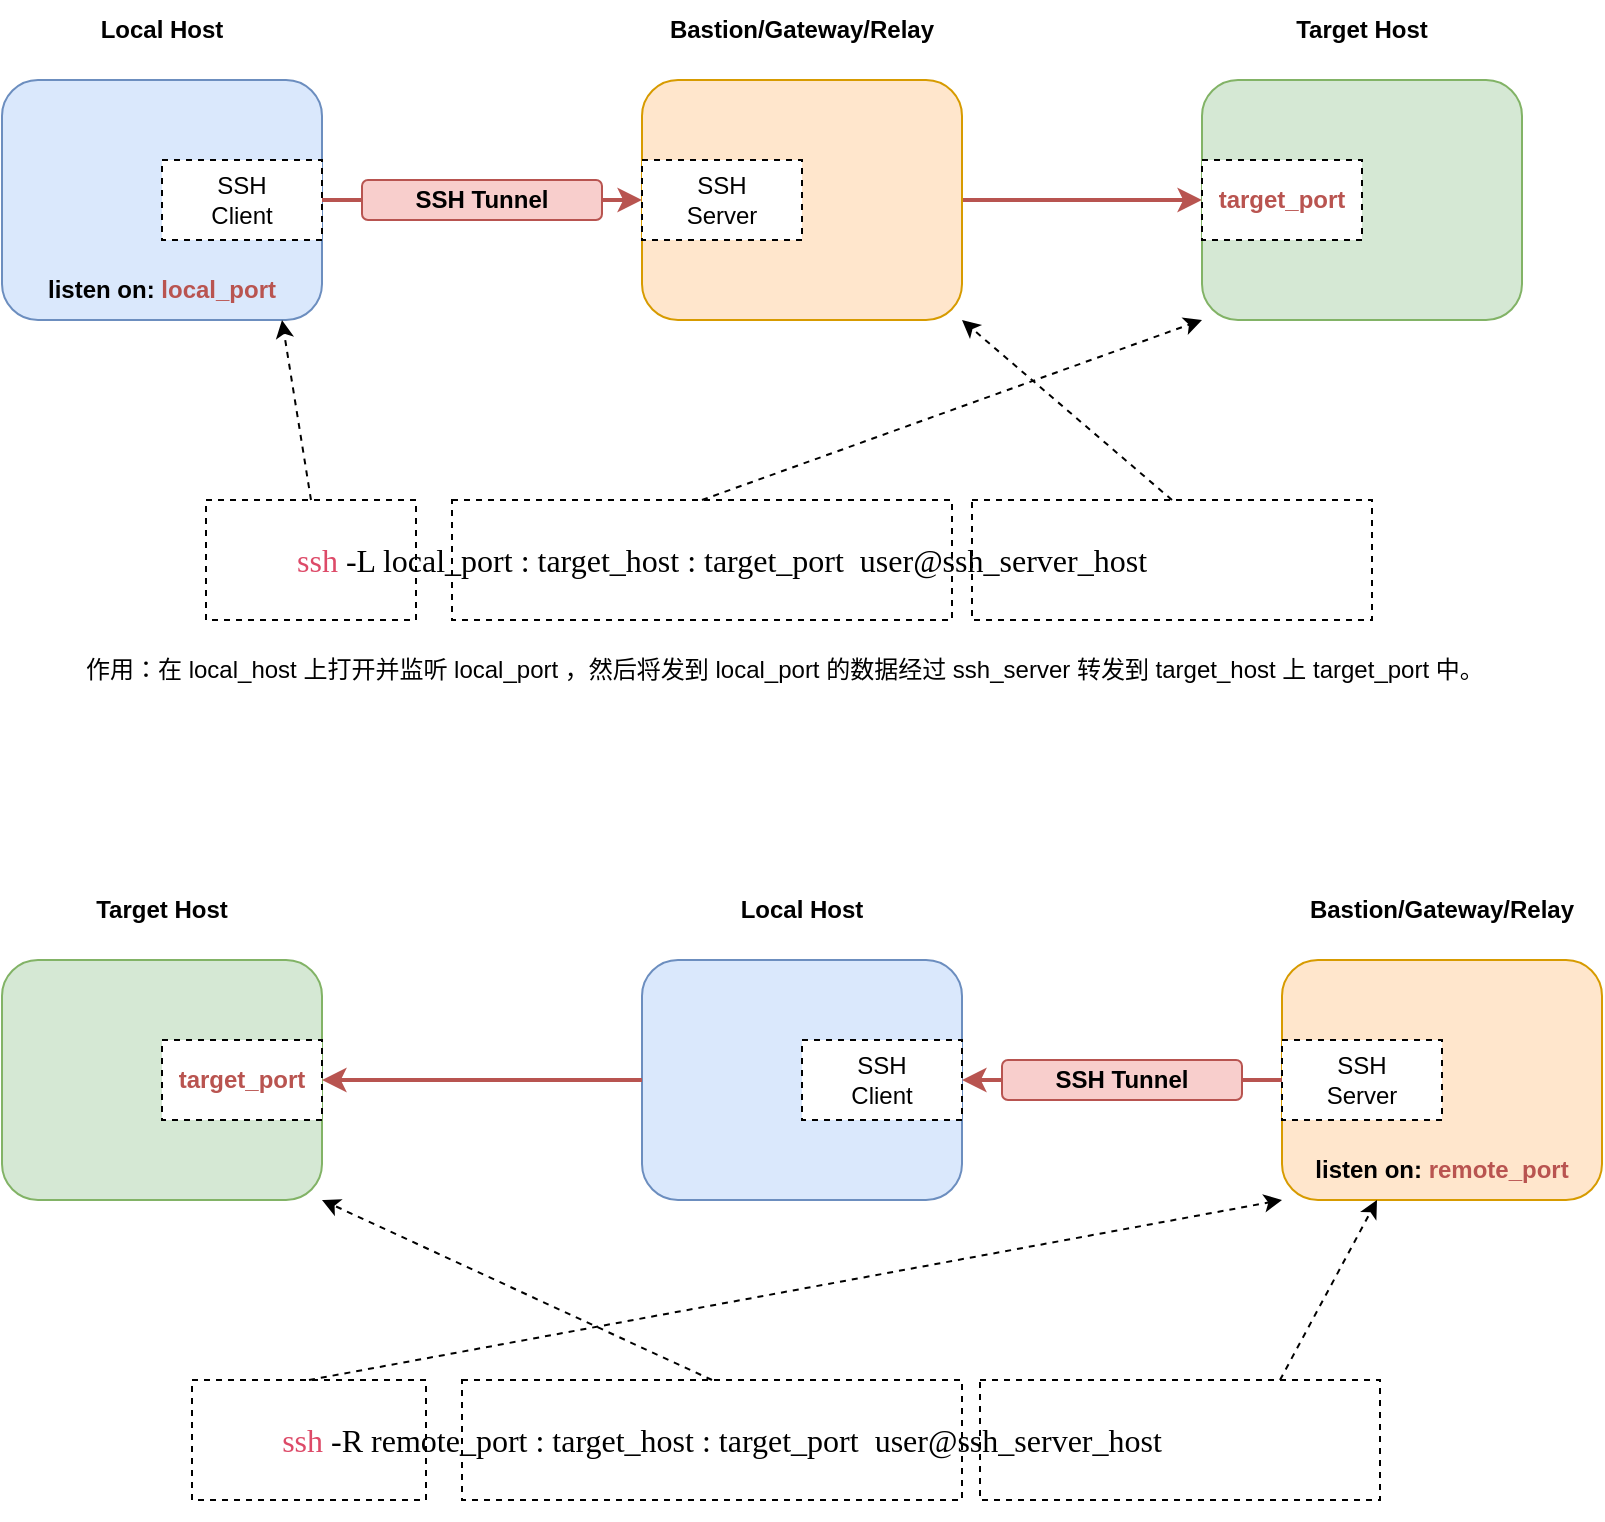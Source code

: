 <mxfile version="24.7.16">
  <diagram name="Page-1" id="ZbF--gLYY6Q3tEPoUik6">
    <mxGraphModel dx="1026" dy="772" grid="1" gridSize="10" guides="1" tooltips="1" connect="1" arrows="1" fold="1" page="1" pageScale="1" pageWidth="850" pageHeight="1100" math="0" shadow="0">
      <root>
        <mxCell id="0" />
        <mxCell id="1" parent="0" />
        <mxCell id="C5Dbfe9ssZrPEk-CMW97-1" value="" style="rounded=1;whiteSpace=wrap;html=1;fillColor=#dae8fc;strokeColor=#6c8ebf;" vertex="1" parent="1">
          <mxGeometry x="120" y="120" width="160" height="120" as="geometry" />
        </mxCell>
        <mxCell id="C5Dbfe9ssZrPEk-CMW97-2" value="Local Host" style="text;html=1;align=center;verticalAlign=middle;whiteSpace=wrap;rounded=0;fontStyle=1" vertex="1" parent="1">
          <mxGeometry x="160" y="80" width="80" height="30" as="geometry" />
        </mxCell>
        <mxCell id="C5Dbfe9ssZrPEk-CMW97-13" style="edgeStyle=orthogonalEdgeStyle;rounded=0;orthogonalLoop=1;jettySize=auto;html=1;exitX=1;exitY=0.5;exitDx=0;exitDy=0;entryX=0;entryY=0.5;entryDx=0;entryDy=0;endArrow=none;endFill=0;fillColor=#f8cecc;strokeColor=#b85450;strokeWidth=2;" edge="1" parent="1" source="C5Dbfe9ssZrPEk-CMW97-3" target="C5Dbfe9ssZrPEk-CMW97-12">
          <mxGeometry relative="1" as="geometry" />
        </mxCell>
        <mxCell id="C5Dbfe9ssZrPEk-CMW97-3" value="SSH&lt;div&gt;Client&lt;/div&gt;" style="rounded=0;whiteSpace=wrap;html=1;dashed=1;" vertex="1" parent="1">
          <mxGeometry x="200" y="160" width="80" height="40" as="geometry" />
        </mxCell>
        <mxCell id="C5Dbfe9ssZrPEk-CMW97-7" style="edgeStyle=orthogonalEdgeStyle;rounded=0;orthogonalLoop=1;jettySize=auto;html=1;exitX=1;exitY=0.5;exitDx=0;exitDy=0;entryX=0;entryY=0.5;entryDx=0;entryDy=0;endArrow=classic;endFill=1;fillColor=#f8cecc;strokeColor=#b85450;strokeWidth=2;" edge="1" parent="1" source="C5Dbfe9ssZrPEk-CMW97-4" target="C5Dbfe9ssZrPEk-CMW97-5">
          <mxGeometry relative="1" as="geometry" />
        </mxCell>
        <mxCell id="C5Dbfe9ssZrPEk-CMW97-4" value="" style="rounded=1;whiteSpace=wrap;html=1;fillColor=#ffe6cc;strokeColor=#d79b00;" vertex="1" parent="1">
          <mxGeometry x="440" y="120" width="160" height="120" as="geometry" />
        </mxCell>
        <mxCell id="C5Dbfe9ssZrPEk-CMW97-5" value="" style="rounded=1;whiteSpace=wrap;html=1;fillColor=#d5e8d4;strokeColor=#82b366;" vertex="1" parent="1">
          <mxGeometry x="720" y="120" width="160" height="120" as="geometry" />
        </mxCell>
        <mxCell id="C5Dbfe9ssZrPEk-CMW97-6" value="Target Host" style="text;html=1;align=center;verticalAlign=middle;whiteSpace=wrap;rounded=0;fontStyle=1" vertex="1" parent="1">
          <mxGeometry x="760" y="80" width="80" height="30" as="geometry" />
        </mxCell>
        <mxCell id="C5Dbfe9ssZrPEk-CMW97-15" style="edgeStyle=orthogonalEdgeStyle;rounded=0;orthogonalLoop=1;jettySize=auto;html=1;exitX=1;exitY=0.5;exitDx=0;exitDy=0;entryX=0;entryY=0.5;entryDx=0;entryDy=0;endArrow=classic;endFill=1;fillColor=#f8cecc;strokeColor=#b85450;strokeWidth=2;" edge="1" parent="1" source="C5Dbfe9ssZrPEk-CMW97-12" target="C5Dbfe9ssZrPEk-CMW97-4">
          <mxGeometry relative="1" as="geometry" />
        </mxCell>
        <mxCell id="C5Dbfe9ssZrPEk-CMW97-12" value="SSH Tunnel" style="rounded=1;whiteSpace=wrap;html=1;fontStyle=1;fillColor=#f8cecc;strokeColor=#b85450;" vertex="1" parent="1">
          <mxGeometry x="300" y="170" width="120" height="20" as="geometry" />
        </mxCell>
        <mxCell id="C5Dbfe9ssZrPEk-CMW97-17" value="&lt;span style=&quot;font-weight: normal;&quot;&gt;SSH&lt;/span&gt;&lt;div&gt;&lt;span style=&quot;font-weight: normal;&quot;&gt;Server&lt;/span&gt;&lt;/div&gt;" style="rounded=0;whiteSpace=wrap;html=1;fontStyle=1;dashed=1;" vertex="1" parent="1">
          <mxGeometry x="440" y="160" width="80" height="40" as="geometry" />
        </mxCell>
        <mxCell id="C5Dbfe9ssZrPEk-CMW97-18" value="Bastion/Gateway/Relay" style="text;html=1;align=center;verticalAlign=middle;whiteSpace=wrap;rounded=0;fontStyle=1" vertex="1" parent="1">
          <mxGeometry x="450" y="80" width="140" height="30" as="geometry" />
        </mxCell>
        <mxCell id="C5Dbfe9ssZrPEk-CMW97-21" value="&lt;div&gt;&lt;span style=&quot;color: rgb(185, 84, 80);&quot;&gt;target_port&lt;/span&gt;&lt;/div&gt;" style="rounded=0;whiteSpace=wrap;html=1;fontStyle=1;dashed=1;" vertex="1" parent="1">
          <mxGeometry x="720" y="160" width="80" height="40" as="geometry" />
        </mxCell>
        <mxCell id="C5Dbfe9ssZrPEk-CMW97-22" value="listen on: &lt;font color=&quot;#b95450&quot;&gt;local_port&lt;/font&gt;" style="text;html=1;align=center;verticalAlign=middle;whiteSpace=wrap;rounded=0;fontStyle=1" vertex="1" parent="1">
          <mxGeometry x="140" y="210" width="120" height="30" as="geometry" />
        </mxCell>
        <mxCell id="C5Dbfe9ssZrPEk-CMW97-24" value="&lt;div data-hash=&quot;7440b1db4fdb8a5f12096d3cea0d4261&quot; data-version=&quot;3.0.0&quot;&gt;&lt;/div&gt;&lt;div style=&quot;font-size: 16px;&quot; class=&quot;section&quot;&gt;&lt;p style=&quot;text-align:left;line-height:1.5;margin-top:0pt;margin-bottom:0pt;margin-left:0pt;margin-right:0pt&quot; class=&quot;paragraph text-align-type-left&quot;&gt;&lt;span data-font-family=&quot;Monaco&quot; style=&quot;font-family: Monaco; font-weight: normal; font-style: normal; color: rgb(221, 74, 104); letter-spacing: 0pt; vertical-align: baseline;&quot;&gt;ssh&lt;/span&gt;&lt;span data-font-family=&quot;Monaco&quot; style=&quot;font-family: Monaco; font-weight: normal; font-style: normal; color: rgb(0, 0, 0); letter-spacing: 0pt; vertical-align: baseline;&quot;&gt; -L local_port : target_host : target_port&amp;nbsp; user@ssh_server_host&lt;/span&gt;&lt;/p&gt;&lt;/div&gt;" style="text;html=1;align=center;verticalAlign=middle;whiteSpace=wrap;rounded=0;" vertex="1" parent="1">
          <mxGeometry x="150" y="320" width="660" height="80" as="geometry" />
        </mxCell>
        <mxCell id="C5Dbfe9ssZrPEk-CMW97-32" style="rounded=0;orthogonalLoop=1;jettySize=auto;html=1;exitX=0.5;exitY=0;exitDx=0;exitDy=0;entryX=1;entryY=1;entryDx=0;entryDy=0;dashed=1;" edge="1" parent="1" source="C5Dbfe9ssZrPEk-CMW97-29" target="C5Dbfe9ssZrPEk-CMW97-22">
          <mxGeometry relative="1" as="geometry" />
        </mxCell>
        <mxCell id="C5Dbfe9ssZrPEk-CMW97-29" value="" style="rounded=0;whiteSpace=wrap;html=1;fillColor=none;dashed=1;" vertex="1" parent="1">
          <mxGeometry x="222" y="330" width="105" height="60" as="geometry" />
        </mxCell>
        <mxCell id="C5Dbfe9ssZrPEk-CMW97-33" style="rounded=0;orthogonalLoop=1;jettySize=auto;html=1;exitX=0.5;exitY=0;exitDx=0;exitDy=0;dashed=1;entryX=0;entryY=1;entryDx=0;entryDy=0;" edge="1" parent="1" source="C5Dbfe9ssZrPEk-CMW97-30" target="C5Dbfe9ssZrPEk-CMW97-5">
          <mxGeometry relative="1" as="geometry" />
        </mxCell>
        <mxCell id="C5Dbfe9ssZrPEk-CMW97-30" value="" style="rounded=0;whiteSpace=wrap;html=1;fillColor=none;dashed=1;" vertex="1" parent="1">
          <mxGeometry x="345" y="330" width="250" height="60" as="geometry" />
        </mxCell>
        <mxCell id="C5Dbfe9ssZrPEk-CMW97-34" style="rounded=0;orthogonalLoop=1;jettySize=auto;html=1;exitX=0.5;exitY=0;exitDx=0;exitDy=0;entryX=1;entryY=1;entryDx=0;entryDy=0;dashed=1;" edge="1" parent="1" source="C5Dbfe9ssZrPEk-CMW97-31" target="C5Dbfe9ssZrPEk-CMW97-4">
          <mxGeometry relative="1" as="geometry" />
        </mxCell>
        <mxCell id="C5Dbfe9ssZrPEk-CMW97-31" value="" style="rounded=0;whiteSpace=wrap;html=1;fillColor=none;dashed=1;" vertex="1" parent="1">
          <mxGeometry x="605" y="330" width="200" height="60" as="geometry" />
        </mxCell>
        <mxCell id="C5Dbfe9ssZrPEk-CMW97-35" value="作用：在 local_host 上打开并监听 local_port ，然后将发到 local_port 的数据经过 ssh_server 转发到 target_host 上 target_port 中。" style="text;html=1;align=left;verticalAlign=middle;whiteSpace=wrap;rounded=0;" vertex="1" parent="1">
          <mxGeometry x="160" y="400" width="710" height="30" as="geometry" />
        </mxCell>
        <mxCell id="C5Dbfe9ssZrPEk-CMW97-36" value="" style="rounded=1;whiteSpace=wrap;html=1;fillColor=#dae8fc;strokeColor=#6c8ebf;" vertex="1" parent="1">
          <mxGeometry x="440" y="560" width="160" height="120" as="geometry" />
        </mxCell>
        <mxCell id="C5Dbfe9ssZrPEk-CMW97-37" value="Local Host" style="text;html=1;align=center;verticalAlign=middle;whiteSpace=wrap;rounded=0;fontStyle=1" vertex="1" parent="1">
          <mxGeometry x="480" y="520" width="80" height="30" as="geometry" />
        </mxCell>
        <mxCell id="C5Dbfe9ssZrPEk-CMW97-38" style="edgeStyle=orthogonalEdgeStyle;rounded=0;orthogonalLoop=1;jettySize=auto;html=1;exitX=1;exitY=0.5;exitDx=0;exitDy=0;entryX=0;entryY=0.5;entryDx=0;entryDy=0;endArrow=none;endFill=0;fillColor=#f8cecc;strokeColor=#b85450;strokeWidth=2;startArrow=classic;startFill=1;" edge="1" parent="1" source="C5Dbfe9ssZrPEk-CMW97-39" target="C5Dbfe9ssZrPEk-CMW97-45">
          <mxGeometry relative="1" as="geometry" />
        </mxCell>
        <mxCell id="C5Dbfe9ssZrPEk-CMW97-39" value="SSH&lt;div&gt;Client&lt;/div&gt;" style="rounded=0;whiteSpace=wrap;html=1;dashed=1;" vertex="1" parent="1">
          <mxGeometry x="520" y="600" width="80" height="40" as="geometry" />
        </mxCell>
        <mxCell id="C5Dbfe9ssZrPEk-CMW97-41" value="" style="rounded=1;whiteSpace=wrap;html=1;fillColor=#ffe6cc;strokeColor=#d79b00;" vertex="1" parent="1">
          <mxGeometry x="760" y="560" width="160" height="120" as="geometry" />
        </mxCell>
        <mxCell id="C5Dbfe9ssZrPEk-CMW97-44" style="edgeStyle=orthogonalEdgeStyle;rounded=0;orthogonalLoop=1;jettySize=auto;html=1;exitX=1;exitY=0.5;exitDx=0;exitDy=0;entryX=0;entryY=0.5;entryDx=0;entryDy=0;endArrow=none;endFill=0;fillColor=#f8cecc;strokeColor=#b85450;strokeWidth=2;" edge="1" parent="1" source="C5Dbfe9ssZrPEk-CMW97-45" target="C5Dbfe9ssZrPEk-CMW97-41">
          <mxGeometry relative="1" as="geometry" />
        </mxCell>
        <mxCell id="C5Dbfe9ssZrPEk-CMW97-45" value="SSH Tunnel" style="rounded=1;whiteSpace=wrap;html=1;fontStyle=1;fillColor=#f8cecc;strokeColor=#b85450;" vertex="1" parent="1">
          <mxGeometry x="620" y="610" width="120" height="20" as="geometry" />
        </mxCell>
        <mxCell id="C5Dbfe9ssZrPEk-CMW97-46" value="&lt;span style=&quot;font-weight: normal;&quot;&gt;SSH&lt;/span&gt;&lt;div&gt;&lt;span style=&quot;font-weight: normal;&quot;&gt;Server&lt;/span&gt;&lt;/div&gt;" style="rounded=0;whiteSpace=wrap;html=1;fontStyle=1;dashed=1;" vertex="1" parent="1">
          <mxGeometry x="760" y="600" width="80" height="40" as="geometry" />
        </mxCell>
        <mxCell id="C5Dbfe9ssZrPEk-CMW97-47" value="Bastion/Gateway/Relay" style="text;html=1;align=center;verticalAlign=middle;whiteSpace=wrap;rounded=0;fontStyle=1" vertex="1" parent="1">
          <mxGeometry x="770" y="520" width="140" height="30" as="geometry" />
        </mxCell>
        <mxCell id="C5Dbfe9ssZrPEk-CMW97-49" value="listen on:&amp;nbsp;&lt;font color=&quot;#b95450&quot;&gt;remote_port&lt;/font&gt;" style="text;html=1;align=center;verticalAlign=middle;whiteSpace=wrap;rounded=0;fontStyle=1" vertex="1" parent="1">
          <mxGeometry x="775" y="650" width="130" height="30" as="geometry" />
        </mxCell>
        <mxCell id="C5Dbfe9ssZrPEk-CMW97-56" value="" style="rounded=1;whiteSpace=wrap;html=1;fillColor=#d5e8d4;strokeColor=#82b366;" vertex="1" parent="1">
          <mxGeometry x="120" y="560" width="160" height="120" as="geometry" />
        </mxCell>
        <mxCell id="C5Dbfe9ssZrPEk-CMW97-57" value="Target Host" style="text;html=1;align=center;verticalAlign=middle;whiteSpace=wrap;rounded=0;fontStyle=1" vertex="1" parent="1">
          <mxGeometry x="160" y="520" width="80" height="30" as="geometry" />
        </mxCell>
        <mxCell id="C5Dbfe9ssZrPEk-CMW97-58" value="&lt;div&gt;&lt;span style=&quot;color: rgb(185, 84, 80);&quot;&gt;target_port&lt;/span&gt;&lt;/div&gt;" style="rounded=0;whiteSpace=wrap;html=1;fontStyle=1;dashed=1;" vertex="1" parent="1">
          <mxGeometry x="200" y="600" width="80" height="40" as="geometry" />
        </mxCell>
        <mxCell id="C5Dbfe9ssZrPEk-CMW97-59" style="edgeStyle=orthogonalEdgeStyle;rounded=0;orthogonalLoop=1;jettySize=auto;html=1;exitX=0;exitY=0.5;exitDx=0;exitDy=0;entryX=1;entryY=0.5;entryDx=0;entryDy=0;endArrow=classic;endFill=1;fillColor=#f8cecc;strokeColor=#b85450;strokeWidth=2;" edge="1" parent="1" source="C5Dbfe9ssZrPEk-CMW97-36" target="C5Dbfe9ssZrPEk-CMW97-58">
          <mxGeometry relative="1" as="geometry">
            <mxPoint x="610" y="190" as="sourcePoint" />
            <mxPoint x="730" y="190" as="targetPoint" />
          </mxGeometry>
        </mxCell>
        <mxCell id="C5Dbfe9ssZrPEk-CMW97-61" value="&lt;div data-hash=&quot;7440b1db4fdb8a5f12096d3cea0d4261&quot; data-version=&quot;3.0.0&quot;&gt;&lt;/div&gt;&lt;div style=&quot;font-size: 16px;&quot; class=&quot;section&quot;&gt;&lt;p style=&quot;text-align:left;line-height:1.5;margin-top:0pt;margin-bottom:0pt;margin-left:0pt;margin-right:0pt&quot; class=&quot;paragraph text-align-type-left&quot;&gt;&lt;span data-font-family=&quot;Monaco&quot; style=&quot;font-family: Monaco; font-weight: normal; font-style: normal; color: rgb(221, 74, 104); letter-spacing: 0pt; vertical-align: baseline;&quot;&gt;ssh&lt;/span&gt;&lt;span data-font-family=&quot;Monaco&quot; style=&quot;font-family: Monaco; font-weight: normal; font-style: normal; color: rgb(0, 0, 0); letter-spacing: 0pt; vertical-align: baseline;&quot;&gt; -R remote_port : target_host : target_port&amp;nbsp; user@ssh_server_host&lt;/span&gt;&lt;/p&gt;&lt;/div&gt;" style="text;html=1;align=center;verticalAlign=middle;whiteSpace=wrap;rounded=0;" vertex="1" parent="1">
          <mxGeometry x="150" y="760" width="660" height="80" as="geometry" />
        </mxCell>
        <mxCell id="C5Dbfe9ssZrPEk-CMW97-68" style="rounded=0;orthogonalLoop=1;jettySize=auto;html=1;exitX=0.5;exitY=0;exitDx=0;exitDy=0;entryX=0;entryY=1;entryDx=0;entryDy=0;dashed=1;" edge="1" parent="1" source="C5Dbfe9ssZrPEk-CMW97-63" target="C5Dbfe9ssZrPEk-CMW97-41">
          <mxGeometry relative="1" as="geometry" />
        </mxCell>
        <mxCell id="C5Dbfe9ssZrPEk-CMW97-63" value="" style="rounded=0;whiteSpace=wrap;html=1;fillColor=none;dashed=1;" vertex="1" parent="1">
          <mxGeometry x="215" y="770" width="117" height="60" as="geometry" />
        </mxCell>
        <mxCell id="C5Dbfe9ssZrPEk-CMW97-64" style="rounded=0;orthogonalLoop=1;jettySize=auto;html=1;exitX=0.5;exitY=0;exitDx=0;exitDy=0;dashed=1;entryX=1;entryY=1;entryDx=0;entryDy=0;" edge="1" parent="1" source="C5Dbfe9ssZrPEk-CMW97-65" target="C5Dbfe9ssZrPEk-CMW97-56">
          <mxGeometry relative="1" as="geometry">
            <mxPoint x="720" y="680" as="targetPoint" />
          </mxGeometry>
        </mxCell>
        <mxCell id="C5Dbfe9ssZrPEk-CMW97-65" value="" style="rounded=0;whiteSpace=wrap;html=1;fillColor=none;dashed=1;" vertex="1" parent="1">
          <mxGeometry x="350" y="770" width="250" height="60" as="geometry" />
        </mxCell>
        <mxCell id="C5Dbfe9ssZrPEk-CMW97-66" style="rounded=0;orthogonalLoop=1;jettySize=auto;html=1;exitX=0.75;exitY=0;exitDx=0;exitDy=0;entryX=0.25;entryY=1;entryDx=0;entryDy=0;dashed=1;" edge="1" parent="1" source="C5Dbfe9ssZrPEk-CMW97-67" target="C5Dbfe9ssZrPEk-CMW97-49">
          <mxGeometry relative="1" as="geometry">
            <mxPoint x="600" y="680" as="targetPoint" />
          </mxGeometry>
        </mxCell>
        <mxCell id="C5Dbfe9ssZrPEk-CMW97-67" value="" style="rounded=0;whiteSpace=wrap;html=1;fillColor=none;dashed=1;" vertex="1" parent="1">
          <mxGeometry x="609" y="770" width="200" height="60" as="geometry" />
        </mxCell>
      </root>
    </mxGraphModel>
  </diagram>
</mxfile>
